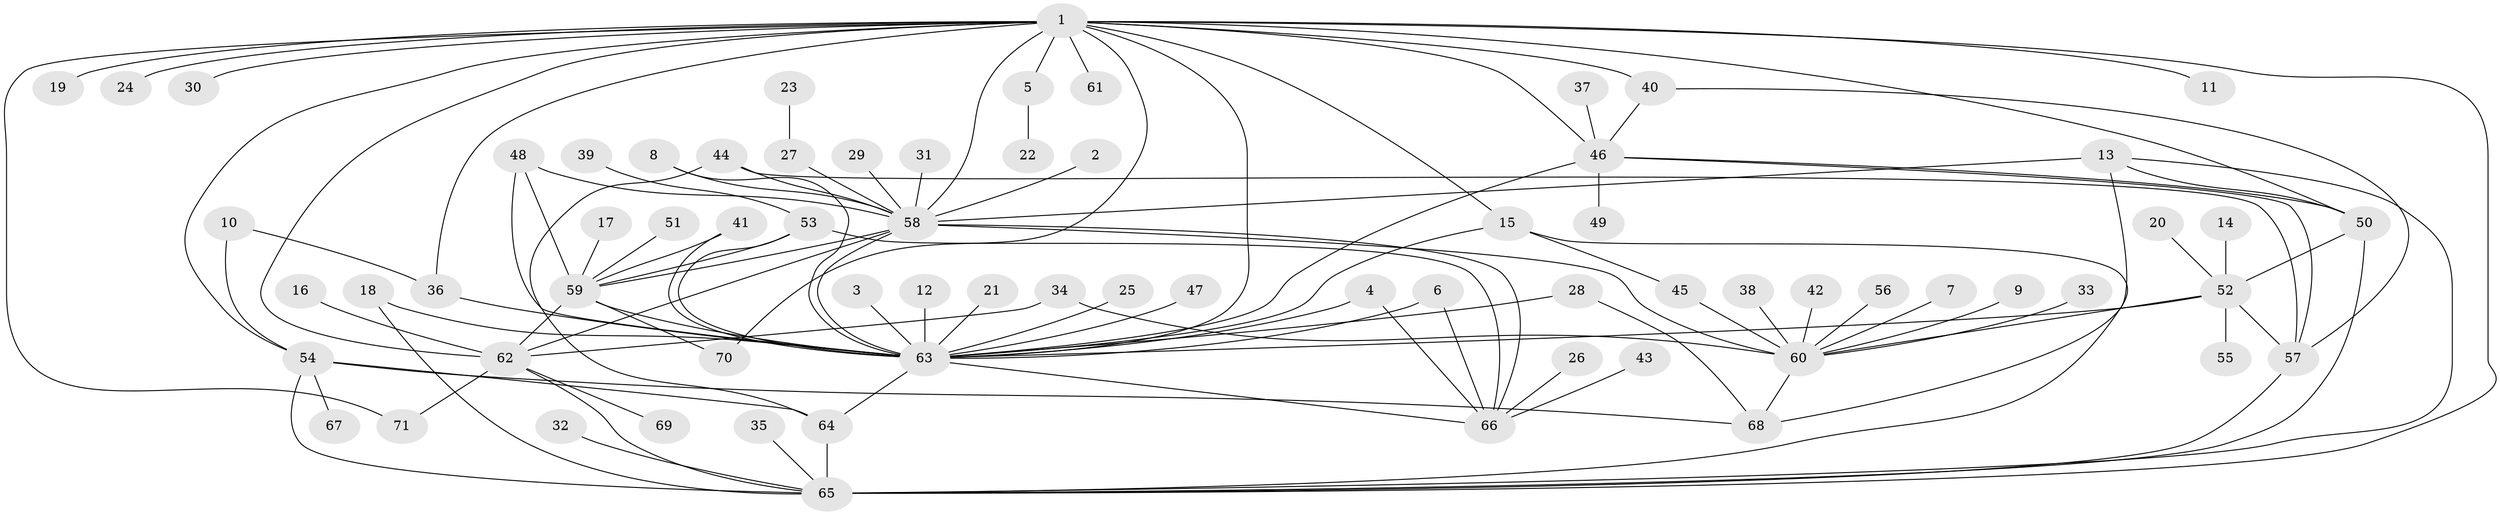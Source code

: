 // original degree distribution, {22: 0.007042253521126761, 5: 0.04929577464788732, 17: 0.007042253521126761, 13: 0.007042253521126761, 23: 0.007042253521126761, 7: 0.04225352112676056, 2: 0.19014084507042253, 6: 0.028169014084507043, 3: 0.11971830985915492, 1: 0.4859154929577465, 8: 0.007042253521126761, 4: 0.04929577464788732}
// Generated by graph-tools (version 1.1) at 2025/26/03/09/25 03:26:04]
// undirected, 71 vertices, 112 edges
graph export_dot {
graph [start="1"]
  node [color=gray90,style=filled];
  1;
  2;
  3;
  4;
  5;
  6;
  7;
  8;
  9;
  10;
  11;
  12;
  13;
  14;
  15;
  16;
  17;
  18;
  19;
  20;
  21;
  22;
  23;
  24;
  25;
  26;
  27;
  28;
  29;
  30;
  31;
  32;
  33;
  34;
  35;
  36;
  37;
  38;
  39;
  40;
  41;
  42;
  43;
  44;
  45;
  46;
  47;
  48;
  49;
  50;
  51;
  52;
  53;
  54;
  55;
  56;
  57;
  58;
  59;
  60;
  61;
  62;
  63;
  64;
  65;
  66;
  67;
  68;
  69;
  70;
  71;
  1 -- 5 [weight=1.0];
  1 -- 11 [weight=1.0];
  1 -- 15 [weight=1.0];
  1 -- 19 [weight=1.0];
  1 -- 24 [weight=1.0];
  1 -- 30 [weight=1.0];
  1 -- 36 [weight=1.0];
  1 -- 40 [weight=1.0];
  1 -- 46 [weight=1.0];
  1 -- 50 [weight=1.0];
  1 -- 54 [weight=1.0];
  1 -- 58 [weight=1.0];
  1 -- 61 [weight=1.0];
  1 -- 62 [weight=1.0];
  1 -- 63 [weight=1.0];
  1 -- 65 [weight=1.0];
  1 -- 70 [weight=1.0];
  1 -- 71 [weight=1.0];
  2 -- 58 [weight=1.0];
  3 -- 63 [weight=1.0];
  4 -- 63 [weight=1.0];
  4 -- 66 [weight=1.0];
  5 -- 22 [weight=1.0];
  6 -- 63 [weight=1.0];
  6 -- 66 [weight=1.0];
  7 -- 60 [weight=1.0];
  8 -- 58 [weight=1.0];
  8 -- 63 [weight=1.0];
  9 -- 60 [weight=1.0];
  10 -- 36 [weight=1.0];
  10 -- 54 [weight=1.0];
  12 -- 63 [weight=1.0];
  13 -- 50 [weight=1.0];
  13 -- 58 [weight=1.0];
  13 -- 65 [weight=1.0];
  13 -- 68 [weight=1.0];
  14 -- 52 [weight=1.0];
  15 -- 45 [weight=1.0];
  15 -- 63 [weight=1.0];
  15 -- 65 [weight=1.0];
  16 -- 62 [weight=1.0];
  17 -- 59 [weight=1.0];
  18 -- 63 [weight=1.0];
  18 -- 65 [weight=1.0];
  20 -- 52 [weight=1.0];
  21 -- 63 [weight=1.0];
  23 -- 27 [weight=1.0];
  25 -- 63 [weight=1.0];
  26 -- 66 [weight=1.0];
  27 -- 58 [weight=1.0];
  28 -- 63 [weight=1.0];
  28 -- 68 [weight=1.0];
  29 -- 58 [weight=1.0];
  31 -- 58 [weight=1.0];
  32 -- 65 [weight=1.0];
  33 -- 60 [weight=1.0];
  34 -- 60 [weight=1.0];
  34 -- 62 [weight=1.0];
  35 -- 65 [weight=1.0];
  36 -- 63 [weight=1.0];
  37 -- 46 [weight=1.0];
  38 -- 60 [weight=1.0];
  39 -- 53 [weight=1.0];
  40 -- 46 [weight=1.0];
  40 -- 57 [weight=1.0];
  41 -- 59 [weight=2.0];
  41 -- 63 [weight=1.0];
  42 -- 60 [weight=1.0];
  43 -- 66 [weight=1.0];
  44 -- 57 [weight=1.0];
  44 -- 58 [weight=1.0];
  44 -- 64 [weight=1.0];
  45 -- 60 [weight=2.0];
  46 -- 49 [weight=1.0];
  46 -- 50 [weight=1.0];
  46 -- 57 [weight=1.0];
  46 -- 63 [weight=1.0];
  47 -- 63 [weight=1.0];
  48 -- 58 [weight=1.0];
  48 -- 59 [weight=1.0];
  48 -- 63 [weight=2.0];
  50 -- 52 [weight=1.0];
  50 -- 65 [weight=1.0];
  51 -- 59 [weight=1.0];
  52 -- 55 [weight=1.0];
  52 -- 57 [weight=1.0];
  52 -- 60 [weight=1.0];
  52 -- 63 [weight=1.0];
  53 -- 59 [weight=1.0];
  53 -- 63 [weight=1.0];
  53 -- 66 [weight=1.0];
  54 -- 64 [weight=1.0];
  54 -- 65 [weight=1.0];
  54 -- 67 [weight=1.0];
  54 -- 68 [weight=1.0];
  56 -- 60 [weight=1.0];
  57 -- 65 [weight=1.0];
  58 -- 59 [weight=1.0];
  58 -- 60 [weight=1.0];
  58 -- 62 [weight=1.0];
  58 -- 63 [weight=1.0];
  58 -- 66 [weight=1.0];
  59 -- 62 [weight=1.0];
  59 -- 63 [weight=1.0];
  59 -- 70 [weight=1.0];
  60 -- 68 [weight=1.0];
  62 -- 65 [weight=1.0];
  62 -- 69 [weight=1.0];
  62 -- 71 [weight=1.0];
  63 -- 64 [weight=1.0];
  63 -- 66 [weight=1.0];
  64 -- 65 [weight=1.0];
}
